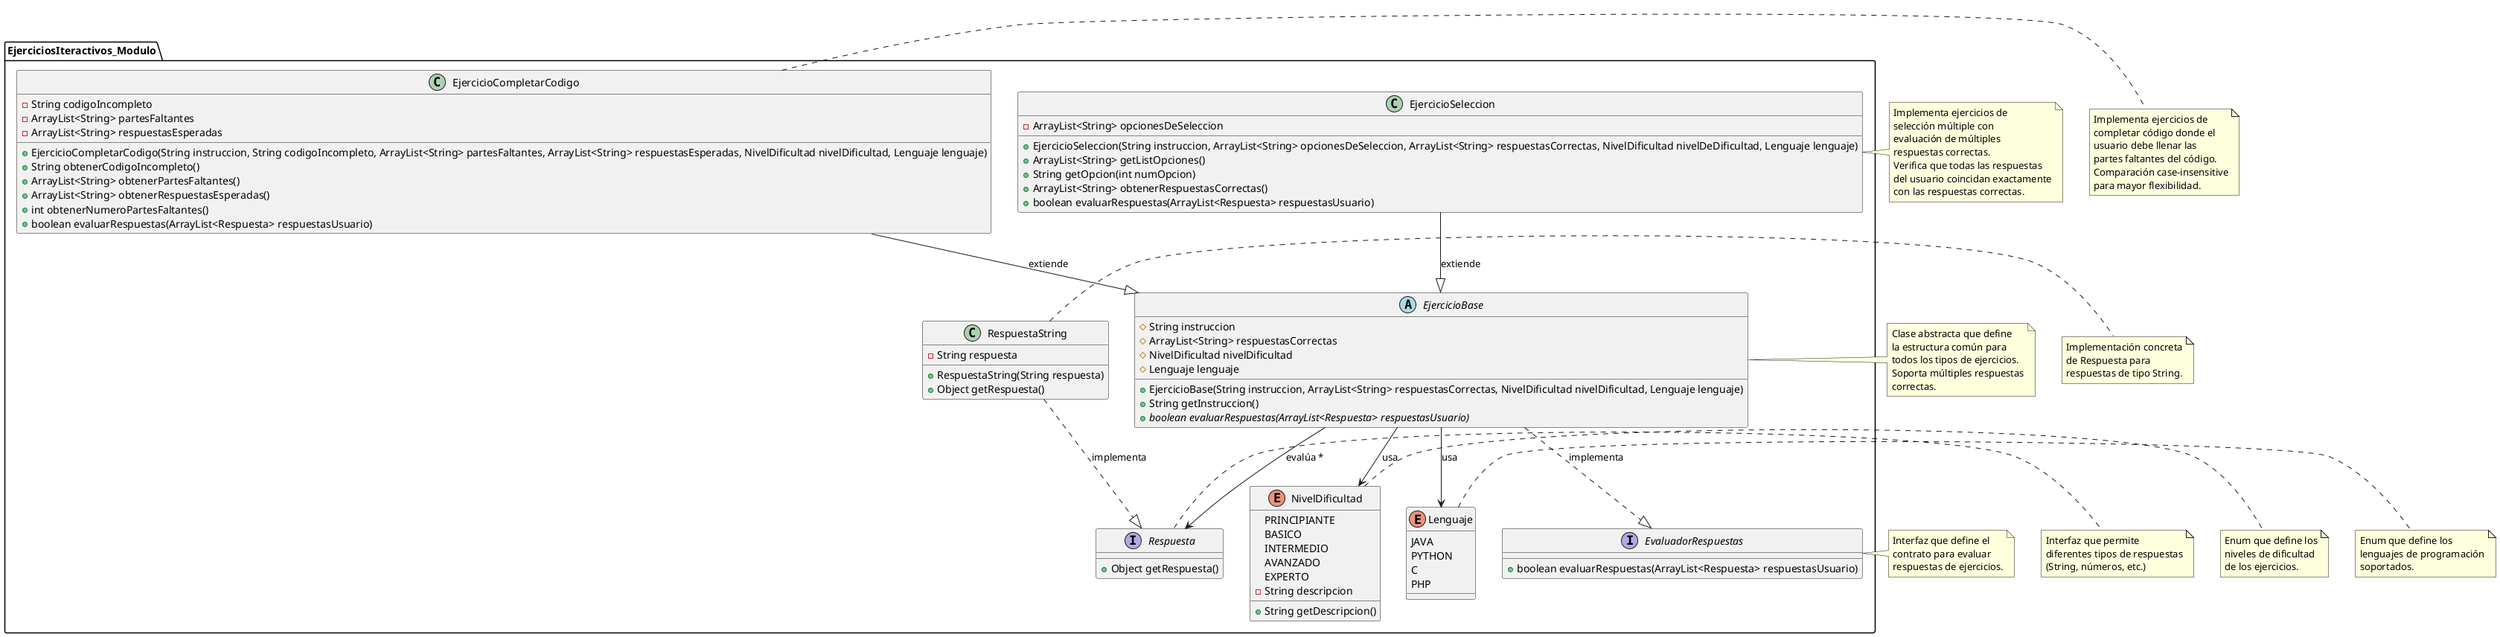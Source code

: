 @startuml DiagramaClases2

!define RECTANGLE class

package "EjerciciosIteractivos_Modulo" {
    
    abstract class EjercicioBase {
        # String instruccion
        # ArrayList<String> respuestasCorrectas
        # NivelDificultad nivelDificultad
        # Lenguaje lenguaje
        + EjercicioBase(String instruccion, ArrayList<String> respuestasCorrectas, NivelDificultad nivelDificultad, Lenguaje lenguaje)
        + String getInstruccion()
        + {abstract} boolean evaluarRespuestas(ArrayList<Respuesta> respuestasUsuario)
    }
    
    class EjercicioSeleccion {
        - ArrayList<String> opcionesDeSeleccion
        + EjercicioSeleccion(String instruccion, ArrayList<String> opcionesDeSeleccion, ArrayList<String> respuestasCorrectas, NivelDificultad nivelDeDificultad, Lenguaje lenguaje)
        + ArrayList<String> getListOpciones()
        + String getOpcion(int numOpcion)
        + ArrayList<String> obtenerRespuestasCorrectas()
        + boolean evaluarRespuestas(ArrayList<Respuesta> respuestasUsuario)
    }
    
    class EjercicioCompletarCodigo {
        - String codigoIncompleto
        - ArrayList<String> partesFaltantes
        - ArrayList<String> respuestasEsperadas
        + EjercicioCompletarCodigo(String instruccion, String codigoIncompleto, ArrayList<String> partesFaltantes, ArrayList<String> respuestasEsperadas, NivelDificultad nivelDificultad, Lenguaje lenguaje)
        + String obtenerCodigoIncompleto()
        + ArrayList<String> obtenerPartesFaltantes()
        + ArrayList<String> obtenerRespuestasEsperadas()
        + int obtenerNumeroPartesFaltantes()
        + boolean evaluarRespuestas(ArrayList<Respuesta> respuestasUsuario)
    }
    
    interface EvaluadorRespuestas {
        + boolean evaluarRespuestas(ArrayList<Respuesta> respuestasUsuario)
    }
    
    interface Respuesta {
        + Object getRespuesta()
    }
    
    class RespuestaString {
        - String respuesta
        + RespuestaString(String respuesta)
        + Object getRespuesta()
    }
    
    enum NivelDificultad {
        PRINCIPIANTE
        BASICO
        INTERMEDIO
        AVANZADO
        EXPERTO
        - String descripcion
        + String getDescripcion()
    }
    
    enum Lenguaje {
        JAVA
        PYTHON
        C
        PHP
    }
}

' Relaciones del módulo de Ejercicios Interactivos
EjercicioSeleccion --|> EjercicioBase : extiende
EjercicioCompletarCodigo --|> EjercicioBase : extiende
EjercicioBase ..|> EvaluadorRespuestas : implementa
RespuestaString ..|> Respuesta : implementa

EjercicioBase --> NivelDificultad : usa
EjercicioBase --> Lenguaje : usa
EjercicioBase --> Respuesta : evalúa *

' Notas explicativas
note right of EjercicioBase
  Clase abstracta que define
  la estructura común para
  todos los tipos de ejercicios.
  Soporta múltiples respuestas
  correctas.
end note

note right of EjercicioSeleccion
  Implementa ejercicios de
  selección múltiple con
  evaluación de múltiples
  respuestas correctas.
  Verifica que todas las respuestas
  del usuario coincidan exactamente
  con las respuestas correctas.
end note

note right of EjercicioCompletarCodigo
  Implementa ejercicios de
  completar código donde el
  usuario debe llenar las
  partes faltantes del código.
  Comparación case-insensitive
  para mayor flexibilidad.
end note

note right of EvaluadorRespuestas
  Interfaz que define el
  contrato para evaluar
  respuestas de ejercicios.
end note

note right of Respuesta
  Interfaz que permite
  diferentes tipos de respuestas
  (String, números, etc.)
end note

note right of RespuestaString
  Implementación concreta
  de Respuesta para
  respuestas de tipo String.
end note

note right of NivelDificultad
  Enum que define los
  niveles de dificultad
  de los ejercicios.
end note

note right of Lenguaje
  Enum que define los
  lenguajes de programación
  soportados.
end note

@enduml 